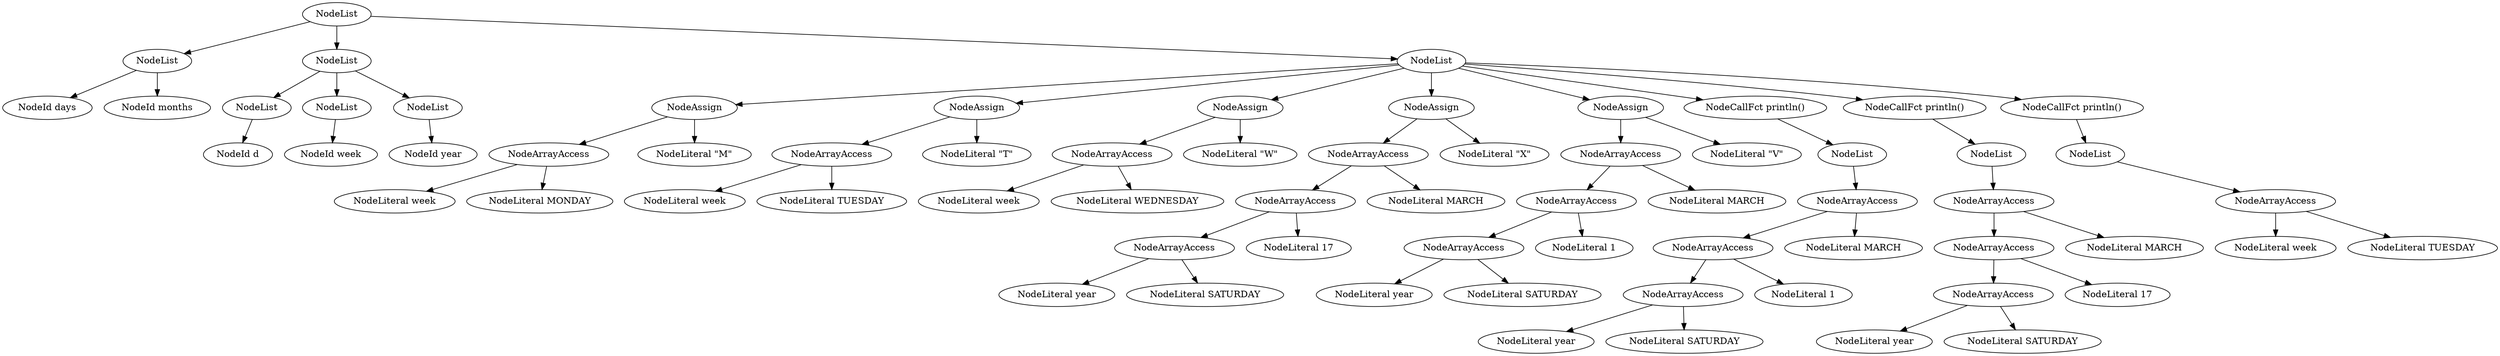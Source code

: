 digraph Stree {
node_67 [shape="ellipse", label="NodeList"];
node_1 [shape="ellipse", label="NodeList"];
node_0 [shape="ellipse", label="NodeId days"];
node_1 -> node_0;
node_2 [shape="ellipse", label="NodeId months"];
node_1 -> node_2;
node_67 -> node_1;
node_5 [shape="ellipse", label="NodeList"];
node_3 [shape="ellipse", label="NodeList"];
node_4 [shape="ellipse", label="NodeId d"];
node_3 -> node_4;
node_5 -> node_3;
node_6 [shape="ellipse", label="NodeList"];
node_7 [shape="ellipse", label="NodeId week"];
node_6 -> node_7;
node_5 -> node_6;
node_8 [shape="ellipse", label="NodeList"];
node_9 [shape="ellipse", label="NodeId year"];
node_8 -> node_9;
node_5 -> node_8;
node_67 -> node_5;
node_15 [shape="ellipse", label="NodeList"];
node_14 [shape="ellipse", label="NodeAssign"];
node_12 [shape="ellipse", label="NodeArrayAccess"];
node_10 [shape="ellipse", label="NodeLiteral week"];
node_12 -> node_10;
node_11 [shape="ellipse", label="NodeLiteral MONDAY"];
node_12 -> node_11;
node_14 -> node_12;
node_13 [shape="ellipse", label="NodeLiteral \"M\""];
node_14 -> node_13;
node_15 -> node_14;
node_20 [shape="ellipse", label="NodeAssign"];
node_18 [shape="ellipse", label="NodeArrayAccess"];
node_16 [shape="ellipse", label="NodeLiteral week"];
node_18 -> node_16;
node_17 [shape="ellipse", label="NodeLiteral TUESDAY"];
node_18 -> node_17;
node_20 -> node_18;
node_19 [shape="ellipse", label="NodeLiteral \"T\""];
node_20 -> node_19;
node_15 -> node_20;
node_25 [shape="ellipse", label="NodeAssign"];
node_23 [shape="ellipse", label="NodeArrayAccess"];
node_21 [shape="ellipse", label="NodeLiteral week"];
node_23 -> node_21;
node_22 [shape="ellipse", label="NodeLiteral WEDNESDAY"];
node_23 -> node_22;
node_25 -> node_23;
node_24 [shape="ellipse", label="NodeLiteral \"W\""];
node_25 -> node_24;
node_15 -> node_25;
node_34 [shape="ellipse", label="NodeAssign"];
node_32 [shape="ellipse", label="NodeArrayAccess"];
node_30 [shape="ellipse", label="NodeArrayAccess"];
node_28 [shape="ellipse", label="NodeArrayAccess"];
node_26 [shape="ellipse", label="NodeLiteral year"];
node_28 -> node_26;
node_27 [shape="ellipse", label="NodeLiteral SATURDAY"];
node_28 -> node_27;
node_30 -> node_28;
node_29 [shape="ellipse", label="NodeLiteral 17"];
node_30 -> node_29;
node_32 -> node_30;
node_31 [shape="ellipse", label="NodeLiteral MARCH"];
node_32 -> node_31;
node_34 -> node_32;
node_33 [shape="ellipse", label="NodeLiteral \"X\""];
node_34 -> node_33;
node_15 -> node_34;
node_43 [shape="ellipse", label="NodeAssign"];
node_41 [shape="ellipse", label="NodeArrayAccess"];
node_39 [shape="ellipse", label="NodeArrayAccess"];
node_37 [shape="ellipse", label="NodeArrayAccess"];
node_35 [shape="ellipse", label="NodeLiteral year"];
node_37 -> node_35;
node_36 [shape="ellipse", label="NodeLiteral SATURDAY"];
node_37 -> node_36;
node_39 -> node_37;
node_38 [shape="ellipse", label="NodeLiteral 1"];
node_39 -> node_38;
node_41 -> node_39;
node_40 [shape="ellipse", label="NodeLiteral MARCH"];
node_41 -> node_40;
node_43 -> node_41;
node_42 [shape="ellipse", label="NodeLiteral \"V\""];
node_43 -> node_42;
node_15 -> node_43;
node_52 [shape="ellipse", label="NodeCallFct println()"];
node_51 [shape="ellipse", label="NodeList"];
node_50 [shape="ellipse", label="NodeArrayAccess"];
node_48 [shape="ellipse", label="NodeArrayAccess"];
node_46 [shape="ellipse", label="NodeArrayAccess"];
node_44 [shape="ellipse", label="NodeLiteral year"];
node_46 -> node_44;
node_45 [shape="ellipse", label="NodeLiteral SATURDAY"];
node_46 -> node_45;
node_48 -> node_46;
node_47 [shape="ellipse", label="NodeLiteral 1"];
node_48 -> node_47;
node_50 -> node_48;
node_49 [shape="ellipse", label="NodeLiteral MARCH"];
node_50 -> node_49;
node_51 -> node_50;
node_52 -> node_51;
node_15 -> node_52;
node_61 [shape="ellipse", label="NodeCallFct println()"];
node_60 [shape="ellipse", label="NodeList"];
node_59 [shape="ellipse", label="NodeArrayAccess"];
node_57 [shape="ellipse", label="NodeArrayAccess"];
node_55 [shape="ellipse", label="NodeArrayAccess"];
node_53 [shape="ellipse", label="NodeLiteral year"];
node_55 -> node_53;
node_54 [shape="ellipse", label="NodeLiteral SATURDAY"];
node_55 -> node_54;
node_57 -> node_55;
node_56 [shape="ellipse", label="NodeLiteral 17"];
node_57 -> node_56;
node_59 -> node_57;
node_58 [shape="ellipse", label="NodeLiteral MARCH"];
node_59 -> node_58;
node_60 -> node_59;
node_61 -> node_60;
node_15 -> node_61;
node_66 [shape="ellipse", label="NodeCallFct println()"];
node_65 [shape="ellipse", label="NodeList"];
node_64 [shape="ellipse", label="NodeArrayAccess"];
node_62 [shape="ellipse", label="NodeLiteral week"];
node_64 -> node_62;
node_63 [shape="ellipse", label="NodeLiteral TUESDAY"];
node_64 -> node_63;
node_65 -> node_64;
node_66 -> node_65;
node_15 -> node_66;
node_67 -> node_15;
}
